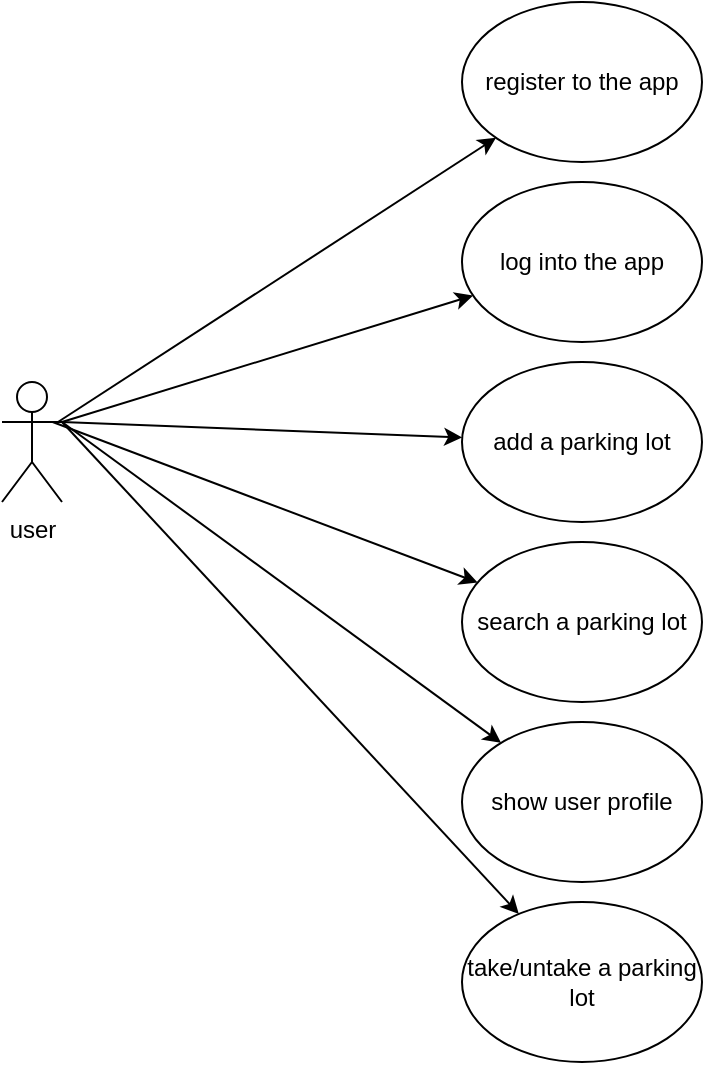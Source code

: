 <mxfile version="16.6.1" type="github"><diagram id="liSEjxqy84cglfKoncgj" name="Page-1"><mxGraphModel dx="869" dy="528" grid="1" gridSize="10" guides="1" tooltips="1" connect="1" arrows="1" fold="1" page="1" pageScale="1" pageWidth="827" pageHeight="1169" math="0" shadow="0"><root><mxCell id="0"/><mxCell id="1" parent="0"/><mxCell id="NGjh3SqwoSkaQ0s4rKio-1" value="user" style="shape=umlActor;verticalLabelPosition=bottom;verticalAlign=top;html=1;outlineConnect=0;" vertex="1" parent="1"><mxGeometry x="170" y="190" width="30" height="60" as="geometry"/></mxCell><mxCell id="NGjh3SqwoSkaQ0s4rKio-2" value="add a parking lot" style="ellipse;whiteSpace=wrap;html=1;" vertex="1" parent="1"><mxGeometry x="400" y="180" width="120" height="80" as="geometry"/></mxCell><mxCell id="NGjh3SqwoSkaQ0s4rKio-3" value="" style="endArrow=classic;html=1;rounded=0;" edge="1" parent="1" target="NGjh3SqwoSkaQ0s4rKio-2"><mxGeometry width="50" height="50" relative="1" as="geometry"><mxPoint x="200" y="210" as="sourcePoint"/><mxPoint x="250" y="160" as="targetPoint"/></mxGeometry></mxCell><mxCell id="NGjh3SqwoSkaQ0s4rKio-4" value="search a parking lot" style="ellipse;whiteSpace=wrap;html=1;" vertex="1" parent="1"><mxGeometry x="400" y="270" width="120" height="80" as="geometry"/></mxCell><mxCell id="NGjh3SqwoSkaQ0s4rKio-5" value="" style="endArrow=classic;html=1;rounded=0;" edge="1" parent="1" target="NGjh3SqwoSkaQ0s4rKio-4"><mxGeometry width="50" height="50" relative="1" as="geometry"><mxPoint x="195.32" y="210" as="sourcePoint"/><mxPoint x="400.0" y="101.68" as="targetPoint"/></mxGeometry></mxCell><mxCell id="NGjh3SqwoSkaQ0s4rKio-6" value="show user profile" style="ellipse;whiteSpace=wrap;html=1;" vertex="1" parent="1"><mxGeometry x="400" y="360" width="120" height="80" as="geometry"/></mxCell><mxCell id="NGjh3SqwoSkaQ0s4rKio-7" value="" style="endArrow=classic;html=1;rounded=0;" edge="1" parent="1" target="NGjh3SqwoSkaQ0s4rKio-6"><mxGeometry width="50" height="50" relative="1" as="geometry"><mxPoint x="200" y="210" as="sourcePoint"/><mxPoint x="400.0" y="191.68" as="targetPoint"/></mxGeometry></mxCell><mxCell id="NGjh3SqwoSkaQ0s4rKio-8" value="log into the app" style="ellipse;whiteSpace=wrap;html=1;" vertex="1" parent="1"><mxGeometry x="400" y="90" width="120" height="80" as="geometry"/></mxCell><mxCell id="NGjh3SqwoSkaQ0s4rKio-9" value="" style="endArrow=classic;html=1;rounded=0;" edge="1" parent="1" target="NGjh3SqwoSkaQ0s4rKio-8"><mxGeometry width="50" height="50" relative="1" as="geometry"><mxPoint x="200" y="210" as="sourcePoint"/><mxPoint x="412.351" y="298.914" as="targetPoint"/></mxGeometry></mxCell><mxCell id="NGjh3SqwoSkaQ0s4rKio-11" value="register to the app" style="ellipse;whiteSpace=wrap;html=1;" vertex="1" parent="1"><mxGeometry x="400" width="120" height="80" as="geometry"/></mxCell><mxCell id="NGjh3SqwoSkaQ0s4rKio-12" value="" style="endArrow=classic;html=1;rounded=0;" edge="1" parent="1" target="NGjh3SqwoSkaQ0s4rKio-11"><mxGeometry width="50" height="50" relative="1" as="geometry"><mxPoint x="198" y="210" as="sourcePoint"/><mxPoint x="400.001" y="348.914" as="targetPoint"/></mxGeometry></mxCell><mxCell id="NGjh3SqwoSkaQ0s4rKio-13" value="take/untake a parking lot" style="ellipse;whiteSpace=wrap;html=1;" vertex="1" parent="1"><mxGeometry x="400" y="450" width="120" height="80" as="geometry"/></mxCell><mxCell id="NGjh3SqwoSkaQ0s4rKio-14" value="" style="endArrow=classic;html=1;rounded=0;" edge="1" parent="1" target="NGjh3SqwoSkaQ0s4rKio-13"><mxGeometry width="50" height="50" relative="1" as="geometry"><mxPoint x="200" y="210" as="sourcePoint"/><mxPoint x="389.562" y="460.449" as="targetPoint"/></mxGeometry></mxCell></root></mxGraphModel></diagram></mxfile>